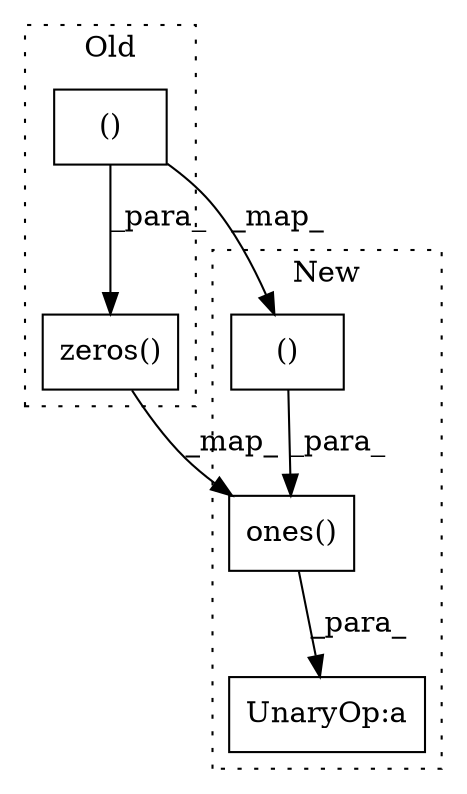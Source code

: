 digraph G {
subgraph cluster0 {
1 [label="zeros()" a="75" s="5088,5103" l="9,17" shape="box"];
5 [label="()" a="54" s="5099" l="3" shape="box"];
label = "Old";
style="dotted";
}
subgraph cluster1 {
2 [label="ones()" a="75" s="5133,5147" l="8,17" shape="box"];
3 [label="UnaryOp:a" a="61" s="5131" l="33" shape="box"];
4 [label="()" a="54" s="5143" l="3" shape="box"];
label = "New";
style="dotted";
}
1 -> 2 [label="_map_"];
2 -> 3 [label="_para_"];
4 -> 2 [label="_para_"];
5 -> 4 [label="_map_"];
5 -> 1 [label="_para_"];
}